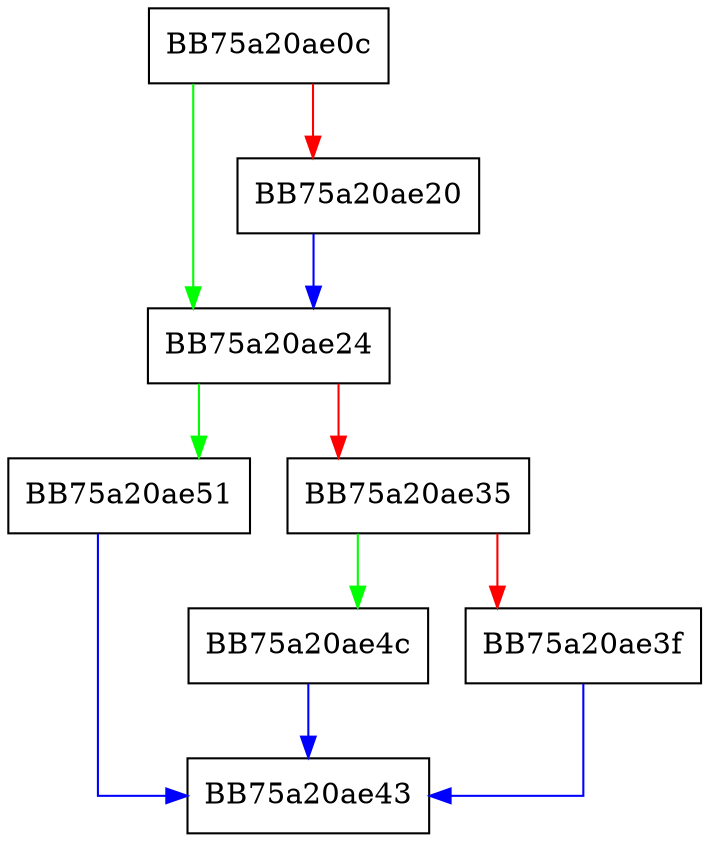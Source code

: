 digraph _Rrotate {
  node [shape="box"];
  graph [splines=ortho];
  BB75a20ae0c -> BB75a20ae24 [color="green"];
  BB75a20ae0c -> BB75a20ae20 [color="red"];
  BB75a20ae20 -> BB75a20ae24 [color="blue"];
  BB75a20ae24 -> BB75a20ae51 [color="green"];
  BB75a20ae24 -> BB75a20ae35 [color="red"];
  BB75a20ae35 -> BB75a20ae4c [color="green"];
  BB75a20ae35 -> BB75a20ae3f [color="red"];
  BB75a20ae3f -> BB75a20ae43 [color="blue"];
  BB75a20ae4c -> BB75a20ae43 [color="blue"];
  BB75a20ae51 -> BB75a20ae43 [color="blue"];
}
